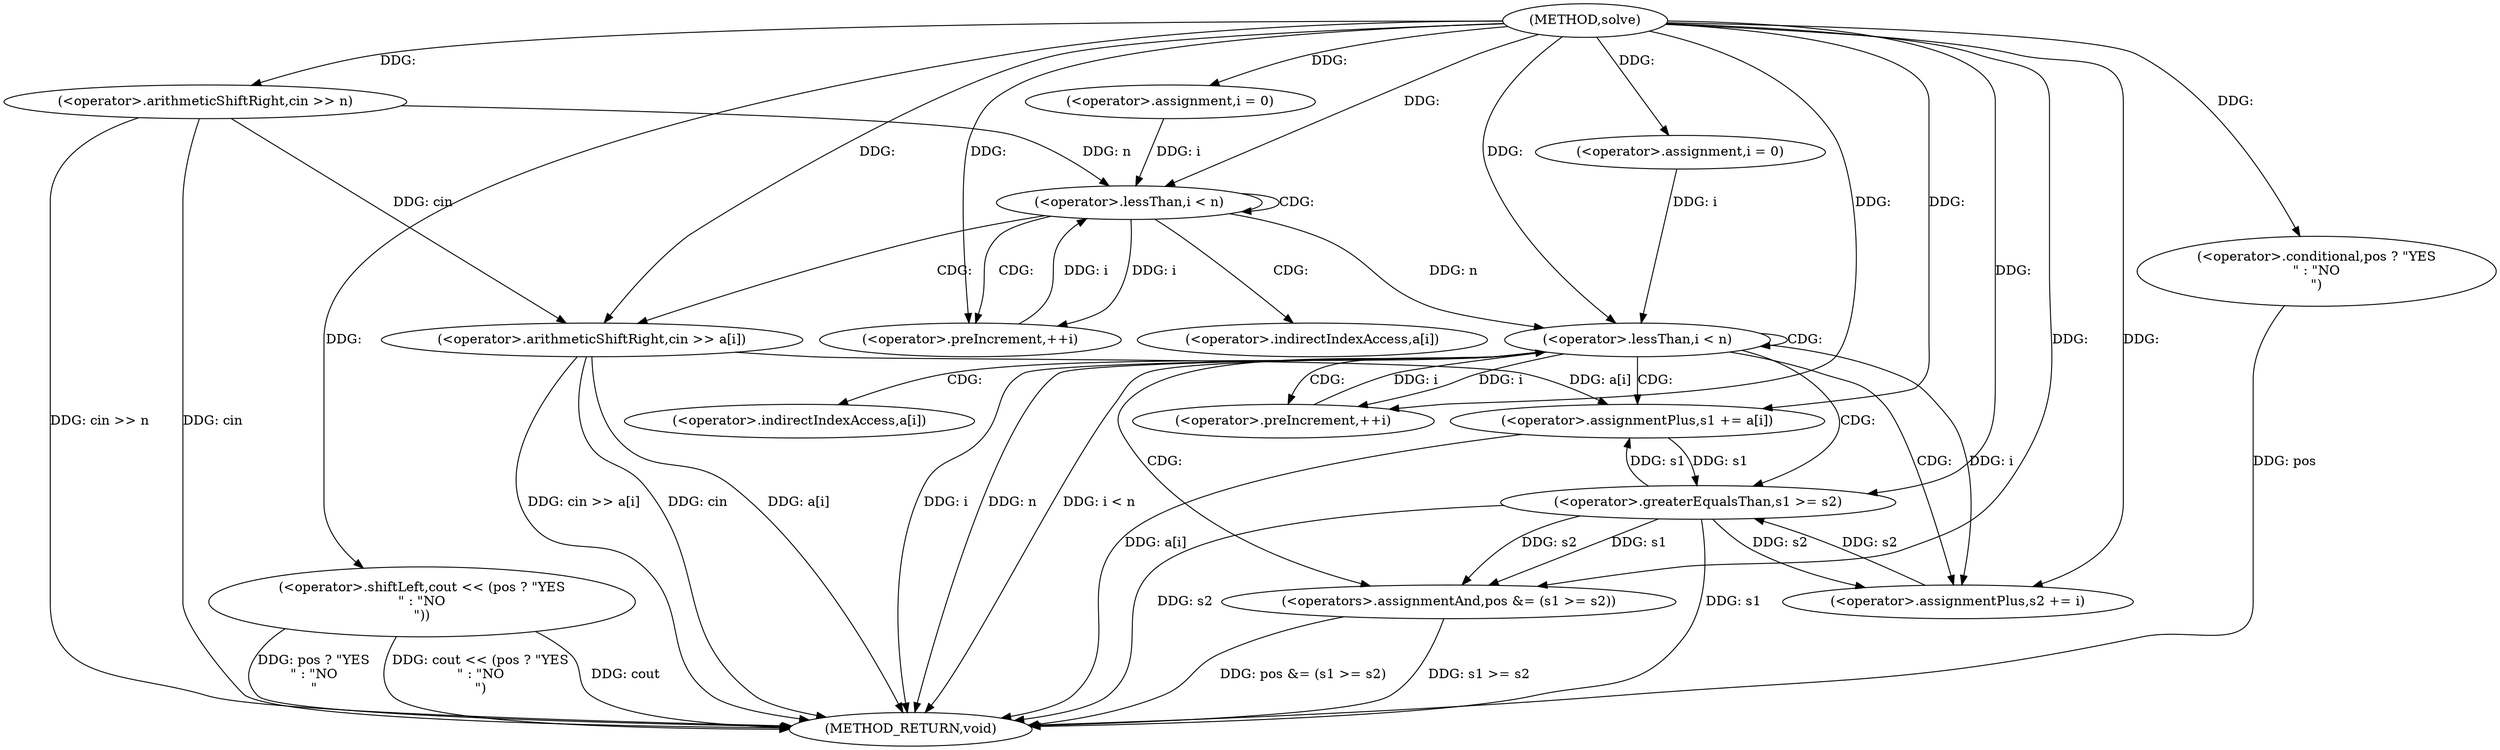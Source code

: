 digraph "solve" {  
"1000103" [label = "(METHOD,solve)" ]
"1000156" [label = "(METHOD_RETURN,void)" ]
"1000108" [label = "(<operator>.arithmeticShiftRight,cin >> n)" ]
"1000150" [label = "(<operator>.shiftLeft,cout << (pos ? \"YES\n\" : \"NO\n\"))" ]
"1000113" [label = "(<operator>.assignment,i = 0)" ]
"1000116" [label = "(<operator>.lessThan,i < n)" ]
"1000119" [label = "(<operator>.preIncrement,++i)" ]
"1000121" [label = "(<operator>.arithmeticShiftRight,cin >> a[i])" ]
"1000128" [label = "(<operator>.assignment,i = 0)" ]
"1000131" [label = "(<operator>.lessThan,i < n)" ]
"1000134" [label = "(<operator>.preIncrement,++i)" ]
"1000137" [label = "(<operator>.assignmentPlus,s1 += a[i])" ]
"1000142" [label = "(<operator>.assignmentPlus,s2 += i)" ]
"1000145" [label = "(<operators>.assignmentAnd,pos &= (s1 >= s2))" ]
"1000152" [label = "(<operator>.conditional,pos ? \"YES\n\" : \"NO\n\")" ]
"1000147" [label = "(<operator>.greaterEqualsThan,s1 >= s2)" ]
"1000123" [label = "(<operator>.indirectIndexAccess,a[i])" ]
"1000139" [label = "(<operator>.indirectIndexAccess,a[i])" ]
  "1000108" -> "1000156"  [ label = "DDG: cin"] 
  "1000108" -> "1000156"  [ label = "DDG: cin >> n"] 
  "1000131" -> "1000156"  [ label = "DDG: i"] 
  "1000131" -> "1000156"  [ label = "DDG: n"] 
  "1000131" -> "1000156"  [ label = "DDG: i < n"] 
  "1000152" -> "1000156"  [ label = "DDG: pos"] 
  "1000150" -> "1000156"  [ label = "DDG: pos ? \"YES\n\" : \"NO\n\""] 
  "1000150" -> "1000156"  [ label = "DDG: cout << (pos ? \"YES\n\" : \"NO\n\")"] 
  "1000137" -> "1000156"  [ label = "DDG: a[i]"] 
  "1000147" -> "1000156"  [ label = "DDG: s1"] 
  "1000147" -> "1000156"  [ label = "DDG: s2"] 
  "1000145" -> "1000156"  [ label = "DDG: s1 >= s2"] 
  "1000145" -> "1000156"  [ label = "DDG: pos &= (s1 >= s2)"] 
  "1000121" -> "1000156"  [ label = "DDG: cin"] 
  "1000121" -> "1000156"  [ label = "DDG: a[i]"] 
  "1000121" -> "1000156"  [ label = "DDG: cin >> a[i]"] 
  "1000150" -> "1000156"  [ label = "DDG: cout"] 
  "1000103" -> "1000108"  [ label = "DDG: "] 
  "1000103" -> "1000113"  [ label = "DDG: "] 
  "1000103" -> "1000128"  [ label = "DDG: "] 
  "1000103" -> "1000150"  [ label = "DDG: "] 
  "1000113" -> "1000116"  [ label = "DDG: i"] 
  "1000119" -> "1000116"  [ label = "DDG: i"] 
  "1000103" -> "1000116"  [ label = "DDG: "] 
  "1000108" -> "1000116"  [ label = "DDG: n"] 
  "1000116" -> "1000119"  [ label = "DDG: i"] 
  "1000103" -> "1000119"  [ label = "DDG: "] 
  "1000108" -> "1000121"  [ label = "DDG: cin"] 
  "1000103" -> "1000121"  [ label = "DDG: "] 
  "1000128" -> "1000131"  [ label = "DDG: i"] 
  "1000134" -> "1000131"  [ label = "DDG: i"] 
  "1000103" -> "1000131"  [ label = "DDG: "] 
  "1000116" -> "1000131"  [ label = "DDG: n"] 
  "1000103" -> "1000134"  [ label = "DDG: "] 
  "1000131" -> "1000134"  [ label = "DDG: i"] 
  "1000121" -> "1000137"  [ label = "DDG: a[i]"] 
  "1000131" -> "1000142"  [ label = "DDG: i"] 
  "1000103" -> "1000142"  [ label = "DDG: "] 
  "1000103" -> "1000152"  [ label = "DDG: "] 
  "1000147" -> "1000137"  [ label = "DDG: s1"] 
  "1000103" -> "1000137"  [ label = "DDG: "] 
  "1000147" -> "1000142"  [ label = "DDG: s2"] 
  "1000103" -> "1000145"  [ label = "DDG: "] 
  "1000147" -> "1000145"  [ label = "DDG: s1"] 
  "1000147" -> "1000145"  [ label = "DDG: s2"] 
  "1000137" -> "1000147"  [ label = "DDG: s1"] 
  "1000103" -> "1000147"  [ label = "DDG: "] 
  "1000142" -> "1000147"  [ label = "DDG: s2"] 
  "1000116" -> "1000121"  [ label = "CDG: "] 
  "1000116" -> "1000116"  [ label = "CDG: "] 
  "1000116" -> "1000123"  [ label = "CDG: "] 
  "1000116" -> "1000119"  [ label = "CDG: "] 
  "1000131" -> "1000131"  [ label = "CDG: "] 
  "1000131" -> "1000142"  [ label = "CDG: "] 
  "1000131" -> "1000137"  [ label = "CDG: "] 
  "1000131" -> "1000147"  [ label = "CDG: "] 
  "1000131" -> "1000145"  [ label = "CDG: "] 
  "1000131" -> "1000139"  [ label = "CDG: "] 
  "1000131" -> "1000134"  [ label = "CDG: "] 
}
